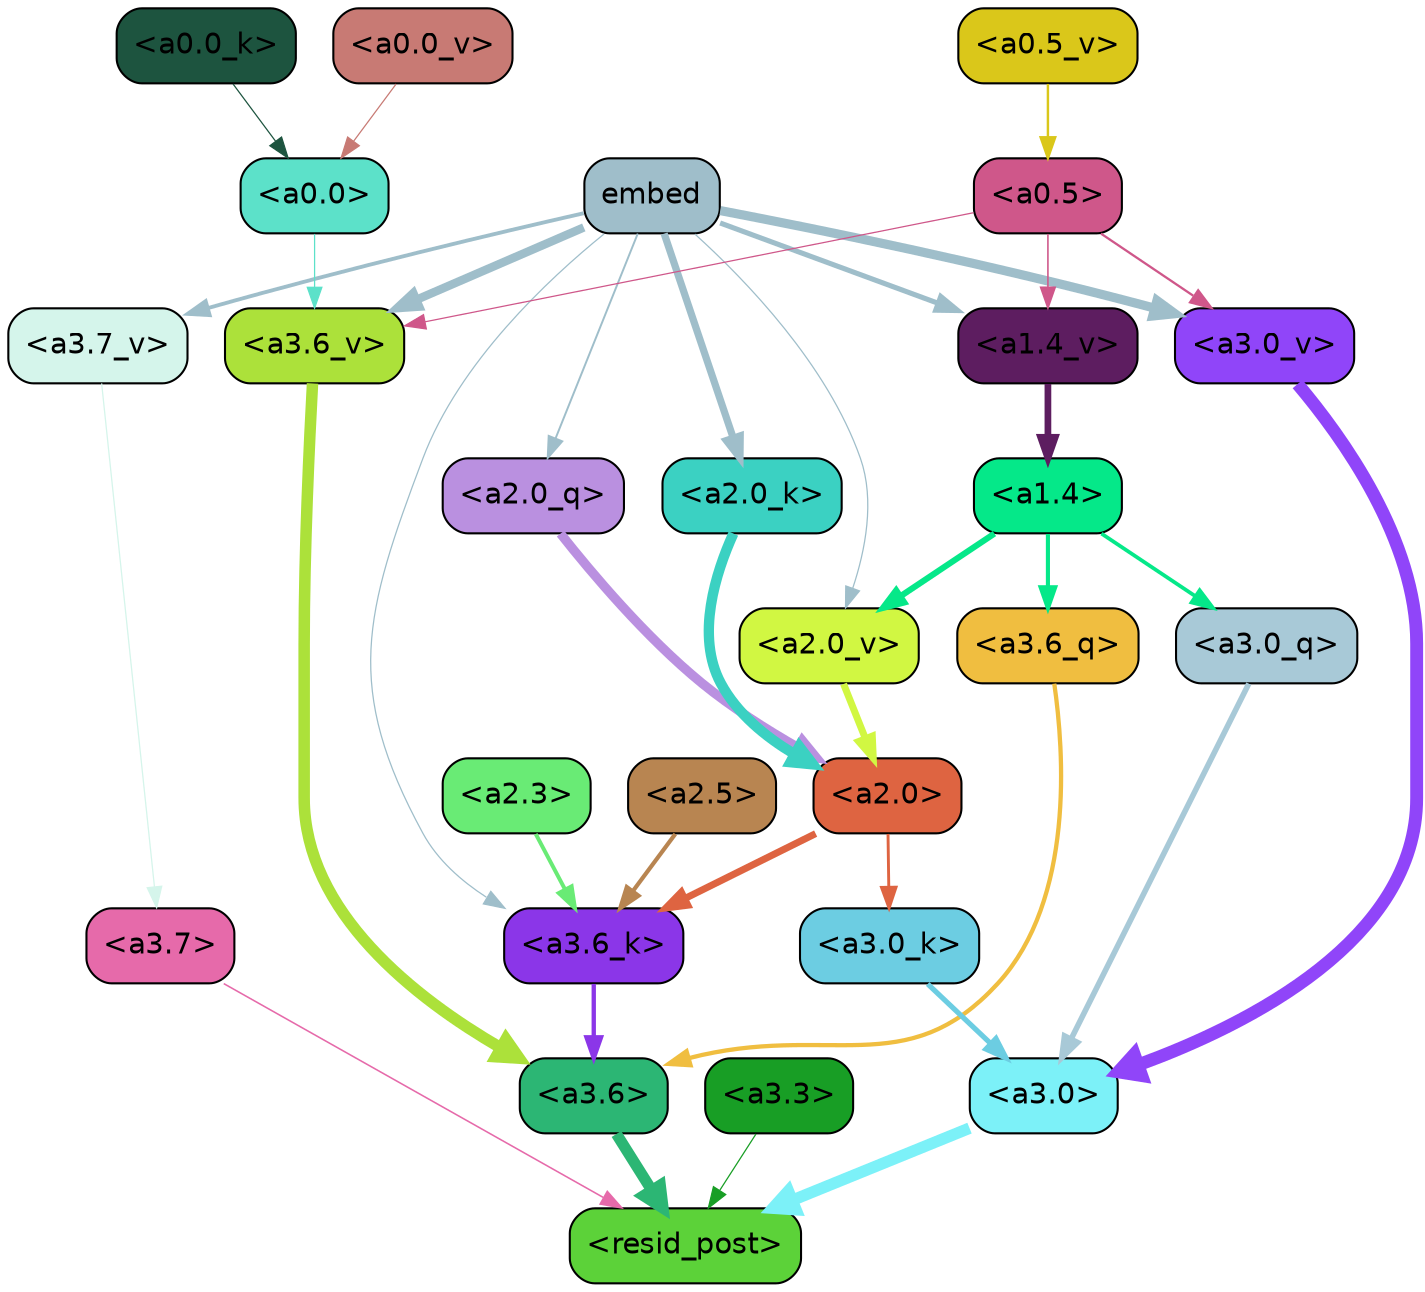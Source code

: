 strict digraph "" {
	graph [bgcolor=transparent,
		layout=dot,
		overlap=false,
		splines=true
	];
	"<a3.7>"	[color=black,
		fillcolor="#e66aaa",
		fontname=Helvetica,
		shape=box,
		style="filled, rounded"];
	"<resid_post>"	[color=black,
		fillcolor="#5cd239",
		fontname=Helvetica,
		shape=box,
		style="filled, rounded"];
	"<a3.7>" -> "<resid_post>"	[color="#e66aaa",
		penwidth=0.7595263123512268];
	"<a3.6>"	[color=black,
		fillcolor="#2cb674",
		fontname=Helvetica,
		shape=box,
		style="filled, rounded"];
	"<a3.6>" -> "<resid_post>"	[color="#2cb674",
		penwidth=5.40013587474823];
	"<a3.3>"	[color=black,
		fillcolor="#189e25",
		fontname=Helvetica,
		shape=box,
		style="filled, rounded"];
	"<a3.3>" -> "<resid_post>"	[color="#189e25",
		penwidth=0.6];
	"<a3.0>"	[color=black,
		fillcolor="#7cf1f8",
		fontname=Helvetica,
		shape=box,
		style="filled, rounded"];
	"<a3.0>" -> "<resid_post>"	[color="#7cf1f8",
		penwidth=5.540827631950378];
	"<a3.6_q>"	[color=black,
		fillcolor="#f0be40",
		fontname=Helvetica,
		shape=box,
		style="filled, rounded"];
	"<a3.6_q>" -> "<a3.6>"	[color="#f0be40",
		penwidth=2.0530722737312317];
	"<a3.0_q>"	[color=black,
		fillcolor="#a8c9d7",
		fontname=Helvetica,
		shape=box,
		style="filled, rounded"];
	"<a3.0_q>" -> "<a3.0>"	[color="#a8c9d7",
		penwidth=2.681713283061981];
	"<a3.6_k>"	[color=black,
		fillcolor="#8b36e8",
		fontname=Helvetica,
		shape=box,
		style="filled, rounded"];
	"<a3.6_k>" -> "<a3.6>"	[color="#8b36e8",
		penwidth=2.080081820487976];
	"<a3.0_k>"	[color=black,
		fillcolor="#6ccde2",
		fontname=Helvetica,
		shape=box,
		style="filled, rounded"];
	"<a3.0_k>" -> "<a3.0>"	[color="#6ccde2",
		penwidth=2.4920601844787598];
	"<a3.7_v>"	[color=black,
		fillcolor="#d5f5eb",
		fontname=Helvetica,
		shape=box,
		style="filled, rounded"];
	"<a3.7_v>" -> "<a3.7>"	[color="#d5f5eb",
		penwidth=0.6];
	"<a3.6_v>"	[color=black,
		fillcolor="#ace13a",
		fontname=Helvetica,
		shape=box,
		style="filled, rounded"];
	"<a3.6_v>" -> "<a3.6>"	[color="#ace13a",
		penwidth=5.522058844566345];
	"<a3.0_v>"	[color=black,
		fillcolor="#9045f9",
		fontname=Helvetica,
		shape=box,
		style="filled, rounded"];
	"<a3.0_v>" -> "<a3.0>"	[color="#9045f9",
		penwidth=6.184832274913788];
	"<a1.4>"	[color=black,
		fillcolor="#05e889",
		fontname=Helvetica,
		shape=box,
		style="filled, rounded"];
	"<a1.4>" -> "<a3.6_q>"	[color="#05e889",
		penwidth=1.9735972881317139];
	"<a1.4>" -> "<a3.0_q>"	[color="#05e889",
		penwidth=1.8167777061462402];
	"<a2.0_v>"	[color=black,
		fillcolor="#d1f742",
		fontname=Helvetica,
		shape=box,
		style="filled, rounded"];
	"<a1.4>" -> "<a2.0_v>"	[color="#05e889",
		penwidth=2.935177743434906];
	"<a2.5>"	[color=black,
		fillcolor="#b88551",
		fontname=Helvetica,
		shape=box,
		style="filled, rounded"];
	"<a2.5>" -> "<a3.6_k>"	[color="#b88551",
		penwidth=1.998626947402954];
	"<a2.3>"	[color=black,
		fillcolor="#69eb75",
		fontname=Helvetica,
		shape=box,
		style="filled, rounded"];
	"<a2.3>" -> "<a3.6_k>"	[color="#69eb75",
		penwidth=1.90748929977417];
	"<a2.0>"	[color=black,
		fillcolor="#de6441",
		fontname=Helvetica,
		shape=box,
		style="filled, rounded"];
	"<a2.0>" -> "<a3.6_k>"	[color="#de6441",
		penwidth=3.3549644947052];
	"<a2.0>" -> "<a3.0_k>"	[color="#de6441",
		penwidth=1.3908889293670654];
	embed	[color=black,
		fillcolor="#9fbeca",
		fontname=Helvetica,
		shape=box,
		style="filled, rounded"];
	embed -> "<a3.6_k>"	[color="#9fbeca",
		penwidth=0.6];
	embed -> "<a3.7_v>"	[color="#9fbeca",
		penwidth=1.8481524586677551];
	embed -> "<a3.6_v>"	[color="#9fbeca",
		penwidth=4.0683629512786865];
	embed -> "<a3.0_v>"	[color="#9fbeca",
		penwidth=4.396489858627319];
	"<a2.0_q>"	[color=black,
		fillcolor="#ba90e0",
		fontname=Helvetica,
		shape=box,
		style="filled, rounded"];
	embed -> "<a2.0_q>"	[color="#9fbeca",
		penwidth=0.9339196681976318];
	"<a2.0_k>"	[color=black,
		fillcolor="#3bd1c2",
		fontname=Helvetica,
		shape=box,
		style="filled, rounded"];
	embed -> "<a2.0_k>"	[color="#9fbeca",
		penwidth=3.474741220474243];
	embed -> "<a2.0_v>"	[color="#9fbeca",
		penwidth=0.6];
	"<a1.4_v>"	[color=black,
		fillcolor="#5d1d60",
		fontname=Helvetica,
		shape=box,
		style="filled, rounded"];
	embed -> "<a1.4_v>"	[color="#9fbeca",
		penwidth=2.457472085952759];
	"<a0.5>"	[color=black,
		fillcolor="#cf578a",
		fontname=Helvetica,
		shape=box,
		style="filled, rounded"];
	"<a0.5>" -> "<a3.6_v>"	[color="#cf578a",
		penwidth=0.6];
	"<a0.5>" -> "<a3.0_v>"	[color="#cf578a",
		penwidth=1.0967135429382324];
	"<a0.5>" -> "<a1.4_v>"	[color="#cf578a",
		penwidth=0.7647972106933594];
	"<a0.0>"	[color=black,
		fillcolor="#5ce1c9",
		fontname=Helvetica,
		shape=box,
		style="filled, rounded"];
	"<a0.0>" -> "<a3.6_v>"	[color="#5ce1c9",
		penwidth=0.6];
	"<a2.0_q>" -> "<a2.0>"	[color="#ba90e0",
		penwidth=4.507863223552704];
	"<a2.0_k>" -> "<a2.0>"	[color="#3bd1c2",
		penwidth=4.960922122001648];
	"<a2.0_v>" -> "<a2.0>"	[color="#d1f742",
		penwidth=3.3640971779823303];
	"<a1.4_v>" -> "<a1.4>"	[color="#5d1d60",
		penwidth=3.2196178436279297];
	"<a0.0_k>"	[color=black,
		fillcolor="#1d543f",
		fontname=Helvetica,
		shape=box,
		style="filled, rounded"];
	"<a0.0_k>" -> "<a0.0>"	[color="#1d543f",
		penwidth=0.6];
	"<a0.5_v>"	[color=black,
		fillcolor="#dac71a",
		fontname=Helvetica,
		shape=box,
		style="filled, rounded"];
	"<a0.5_v>" -> "<a0.5>"	[color="#dac71a",
		penwidth=1.171161413192749];
	"<a0.0_v>"	[color=black,
		fillcolor="#c87a74",
		fontname=Helvetica,
		shape=box,
		style="filled, rounded"];
	"<a0.0_v>" -> "<a0.0>"	[color="#c87a74",
		penwidth=0.6];
}
